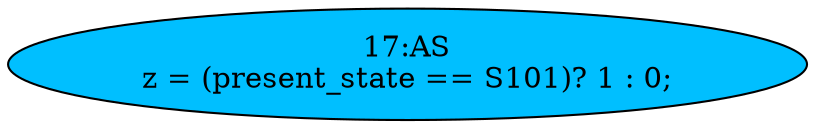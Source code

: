 strict digraph "" {
	node [label="\N"];
	"17:AS"	[ast="<pyverilog.vparser.ast.Assign object at 0x7fc69edd8d50>",
		def_var="['z']",
		fillcolor=deepskyblue,
		label="17:AS
z = (present_state == S101)? 1 : 0;",
		statements="[]",
		style=filled,
		typ=Assign,
		use_var="['present_state']"];
}
